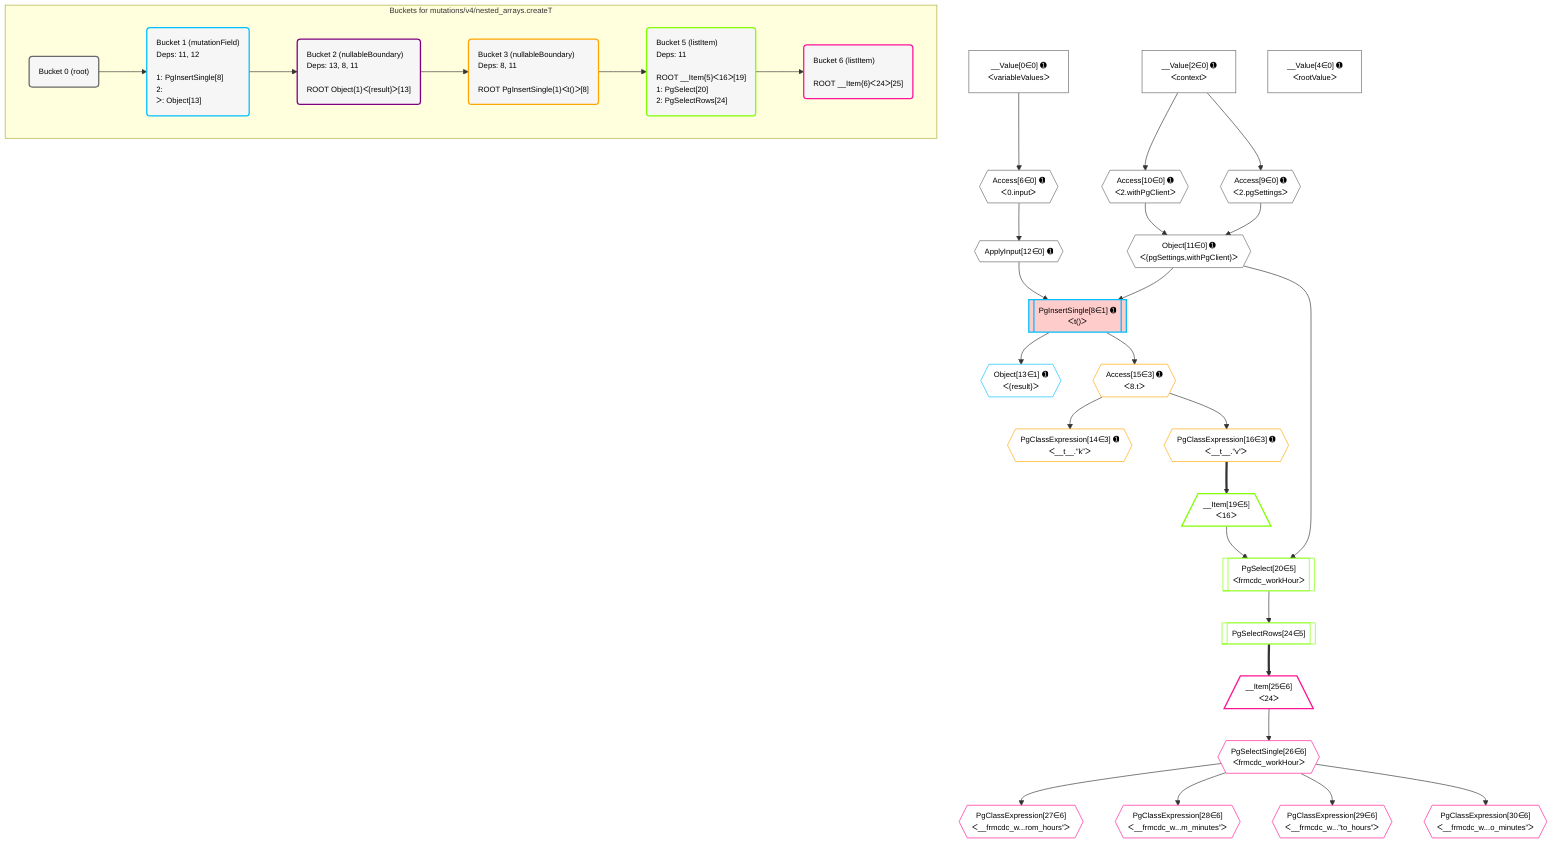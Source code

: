 %%{init: {'themeVariables': { 'fontSize': '12px'}}}%%
graph TD
    classDef path fill:#eee,stroke:#000,color:#000
    classDef plan fill:#fff,stroke-width:1px,color:#000
    classDef itemplan fill:#fff,stroke-width:2px,color:#000
    classDef unbatchedplan fill:#dff,stroke-width:1px,color:#000
    classDef sideeffectplan fill:#fcc,stroke-width:2px,color:#000
    classDef bucket fill:#f6f6f6,color:#000,stroke-width:2px,text-align:left


    %% plan dependencies
    Object11{{"Object[11∈0] ➊<br />ᐸ{pgSettings,withPgClient}ᐳ"}}:::plan
    Access9{{"Access[9∈0] ➊<br />ᐸ2.pgSettingsᐳ"}}:::plan
    Access10{{"Access[10∈0] ➊<br />ᐸ2.withPgClientᐳ"}}:::plan
    Access9 & Access10 --> Object11
    Access6{{"Access[6∈0] ➊<br />ᐸ0.inputᐳ"}}:::plan
    __Value0["__Value[0∈0] ➊<br />ᐸvariableValuesᐳ"]:::plan
    __Value0 --> Access6
    __Value2["__Value[2∈0] ➊<br />ᐸcontextᐳ"]:::plan
    __Value2 --> Access9
    __Value2 --> Access10
    ApplyInput12{{"ApplyInput[12∈0] ➊"}}:::plan
    Access6 --> ApplyInput12
    __Value4["__Value[4∈0] ➊<br />ᐸrootValueᐳ"]:::plan
    PgInsertSingle8[["PgInsertSingle[8∈1] ➊<br />ᐸt()ᐳ"]]:::sideeffectplan
    Object11 & ApplyInput12 --> PgInsertSingle8
    Object13{{"Object[13∈1] ➊<br />ᐸ{result}ᐳ"}}:::plan
    PgInsertSingle8 --> Object13
    PgClassExpression14{{"PgClassExpression[14∈3] ➊<br />ᐸ__t__.”k”ᐳ"}}:::plan
    Access15{{"Access[15∈3] ➊<br />ᐸ8.tᐳ"}}:::plan
    Access15 --> PgClassExpression14
    PgInsertSingle8 --> Access15
    PgClassExpression16{{"PgClassExpression[16∈3] ➊<br />ᐸ__t__.”v”ᐳ"}}:::plan
    Access15 --> PgClassExpression16
    PgSelect20[["PgSelect[20∈5]<br />ᐸfrmcdc_workHourᐳ"]]:::plan
    __Item19[/"__Item[19∈5]<br />ᐸ16ᐳ"\]:::itemplan
    Object11 & __Item19 --> PgSelect20
    PgClassExpression16 ==> __Item19
    PgSelectRows24[["PgSelectRows[24∈5]"]]:::plan
    PgSelect20 --> PgSelectRows24
    __Item25[/"__Item[25∈6]<br />ᐸ24ᐳ"\]:::itemplan
    PgSelectRows24 ==> __Item25
    PgSelectSingle26{{"PgSelectSingle[26∈6]<br />ᐸfrmcdc_workHourᐳ"}}:::plan
    __Item25 --> PgSelectSingle26
    PgClassExpression27{{"PgClassExpression[27∈6]<br />ᐸ__frmcdc_w...rom_hours”ᐳ"}}:::plan
    PgSelectSingle26 --> PgClassExpression27
    PgClassExpression28{{"PgClassExpression[28∈6]<br />ᐸ__frmcdc_w...m_minutes”ᐳ"}}:::plan
    PgSelectSingle26 --> PgClassExpression28
    PgClassExpression29{{"PgClassExpression[29∈6]<br />ᐸ__frmcdc_w...”to_hours”ᐳ"}}:::plan
    PgSelectSingle26 --> PgClassExpression29
    PgClassExpression30{{"PgClassExpression[30∈6]<br />ᐸ__frmcdc_w...o_minutes”ᐳ"}}:::plan
    PgSelectSingle26 --> PgClassExpression30

    %% define steps

    subgraph "Buckets for mutations/v4/nested_arrays.createT"
    Bucket0("Bucket 0 (root)"):::bucket
    classDef bucket0 stroke:#696969
    class Bucket0,__Value0,__Value2,__Value4,Access6,Access9,Access10,Object11,ApplyInput12 bucket0
    Bucket1("Bucket 1 (mutationField)<br />Deps: 11, 12<br /><br />1: PgInsertSingle[8]<br />2: <br />ᐳ: Object[13]"):::bucket
    classDef bucket1 stroke:#00bfff
    class Bucket1,PgInsertSingle8,Object13 bucket1
    Bucket2("Bucket 2 (nullableBoundary)<br />Deps: 13, 8, 11<br /><br />ROOT Object{1}ᐸ{result}ᐳ[13]"):::bucket
    classDef bucket2 stroke:#7f007f
    class Bucket2 bucket2
    Bucket3("Bucket 3 (nullableBoundary)<br />Deps: 8, 11<br /><br />ROOT PgInsertSingle{1}ᐸt()ᐳ[8]"):::bucket
    classDef bucket3 stroke:#ffa500
    class Bucket3,PgClassExpression14,Access15,PgClassExpression16 bucket3
    Bucket5("Bucket 5 (listItem)<br />Deps: 11<br /><br />ROOT __Item{5}ᐸ16ᐳ[19]<br />1: PgSelect[20]<br />2: PgSelectRows[24]"):::bucket
    classDef bucket5 stroke:#7fff00
    class Bucket5,__Item19,PgSelect20,PgSelectRows24 bucket5
    Bucket6("Bucket 6 (listItem)<br /><br />ROOT __Item{6}ᐸ24ᐳ[25]"):::bucket
    classDef bucket6 stroke:#ff1493
    class Bucket6,__Item25,PgSelectSingle26,PgClassExpression27,PgClassExpression28,PgClassExpression29,PgClassExpression30 bucket6
    Bucket0 --> Bucket1
    Bucket1 --> Bucket2
    Bucket2 --> Bucket3
    Bucket3 --> Bucket5
    Bucket5 --> Bucket6
    end